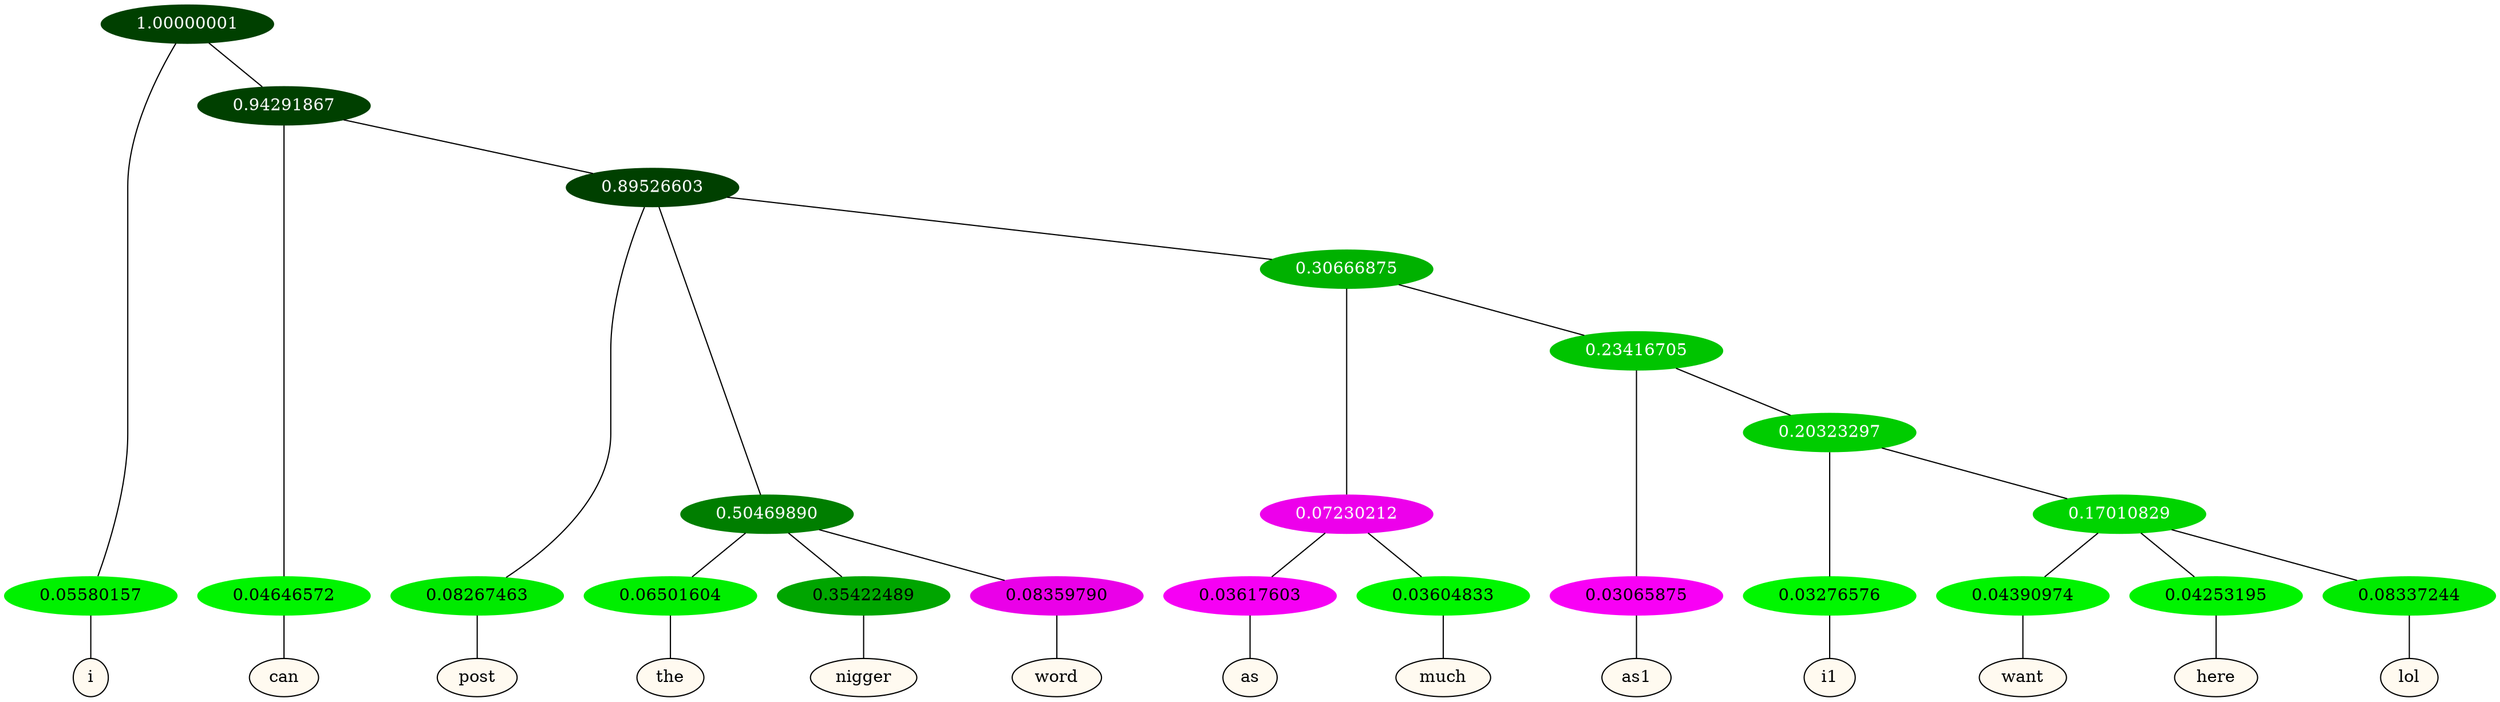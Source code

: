 graph {
	node [format=png height=0.15 nodesep=0.001 ordering=out overlap=prism overlap_scaling=0.01 ranksep=0.001 ratio=0.2 style=filled width=0.15]
	{
		rank=same
		a_w_1 [label=i color=black fillcolor=floralwhite style="filled,solid"]
		a_w_3 [label=can color=black fillcolor=floralwhite style="filled,solid"]
		a_w_5 [label=post color=black fillcolor=floralwhite style="filled,solid"]
		a_w_8 [label=the color=black fillcolor=floralwhite style="filled,solid"]
		a_w_9 [label=nigger color=black fillcolor=floralwhite style="filled,solid"]
		a_w_10 [label=word color=black fillcolor=floralwhite style="filled,solid"]
		a_w_13 [label=as color=black fillcolor=floralwhite style="filled,solid"]
		a_w_14 [label=much color=black fillcolor=floralwhite style="filled,solid"]
		a_w_15 [label=as1 color=black fillcolor=floralwhite style="filled,solid"]
		a_w_17 [label=i1 color=black fillcolor=floralwhite style="filled,solid"]
		a_w_19 [label=want color=black fillcolor=floralwhite style="filled,solid"]
		a_w_20 [label=here color=black fillcolor=floralwhite style="filled,solid"]
		a_w_21 [label=lol color=black fillcolor=floralwhite style="filled,solid"]
	}
	a_n_1 -- a_w_1
	a_n_3 -- a_w_3
	a_n_5 -- a_w_5
	a_n_8 -- a_w_8
	a_n_9 -- a_w_9
	a_n_10 -- a_w_10
	a_n_13 -- a_w_13
	a_n_14 -- a_w_14
	a_n_15 -- a_w_15
	a_n_17 -- a_w_17
	a_n_19 -- a_w_19
	a_n_20 -- a_w_20
	a_n_21 -- a_w_21
	{
		rank=same
		a_n_1 [label=0.05580157 color="0.334 1.000 0.944" fontcolor=black]
		a_n_3 [label=0.04646572 color="0.334 1.000 0.954" fontcolor=black]
		a_n_5 [label=0.08267463 color="0.334 1.000 0.917" fontcolor=black]
		a_n_8 [label=0.06501604 color="0.334 1.000 0.935" fontcolor=black]
		a_n_9 [label=0.35422489 color="0.334 1.000 0.646" fontcolor=black]
		a_n_10 [label=0.08359790 color="0.835 1.000 0.916" fontcolor=black]
		a_n_13 [label=0.03617603 color="0.835 1.000 0.964" fontcolor=black]
		a_n_14 [label=0.03604833 color="0.334 1.000 0.964" fontcolor=black]
		a_n_15 [label=0.03065875 color="0.835 1.000 0.969" fontcolor=black]
		a_n_17 [label=0.03276576 color="0.334 1.000 0.967" fontcolor=black]
		a_n_19 [label=0.04390974 color="0.334 1.000 0.956" fontcolor=black]
		a_n_20 [label=0.04253195 color="0.334 1.000 0.957" fontcolor=black]
		a_n_21 [label=0.08337244 color="0.334 1.000 0.917" fontcolor=black]
	}
	a_n_0 [label=1.00000001 color="0.334 1.000 0.250" fontcolor=grey99]
	a_n_0 -- a_n_1
	a_n_2 [label=0.94291867 color="0.334 1.000 0.250" fontcolor=grey99]
	a_n_0 -- a_n_2
	a_n_2 -- a_n_3
	a_n_4 [label=0.89526603 color="0.334 1.000 0.250" fontcolor=grey99]
	a_n_2 -- a_n_4
	a_n_4 -- a_n_5
	a_n_6 [label=0.50469890 color="0.334 1.000 0.495" fontcolor=grey99]
	a_n_4 -- a_n_6
	a_n_7 [label=0.30666875 color="0.334 1.000 0.693" fontcolor=grey99]
	a_n_4 -- a_n_7
	a_n_6 -- a_n_8
	a_n_6 -- a_n_9
	a_n_6 -- a_n_10
	a_n_11 [label=0.07230212 color="0.835 1.000 0.928" fontcolor=grey99]
	a_n_7 -- a_n_11
	a_n_12 [label=0.23416705 color="0.334 1.000 0.766" fontcolor=grey99]
	a_n_7 -- a_n_12
	a_n_11 -- a_n_13
	a_n_11 -- a_n_14
	a_n_12 -- a_n_15
	a_n_16 [label=0.20323297 color="0.334 1.000 0.797" fontcolor=grey99]
	a_n_12 -- a_n_16
	a_n_16 -- a_n_17
	a_n_18 [label=0.17010829 color="0.334 1.000 0.830" fontcolor=grey99]
	a_n_16 -- a_n_18
	a_n_18 -- a_n_19
	a_n_18 -- a_n_20
	a_n_18 -- a_n_21
}
